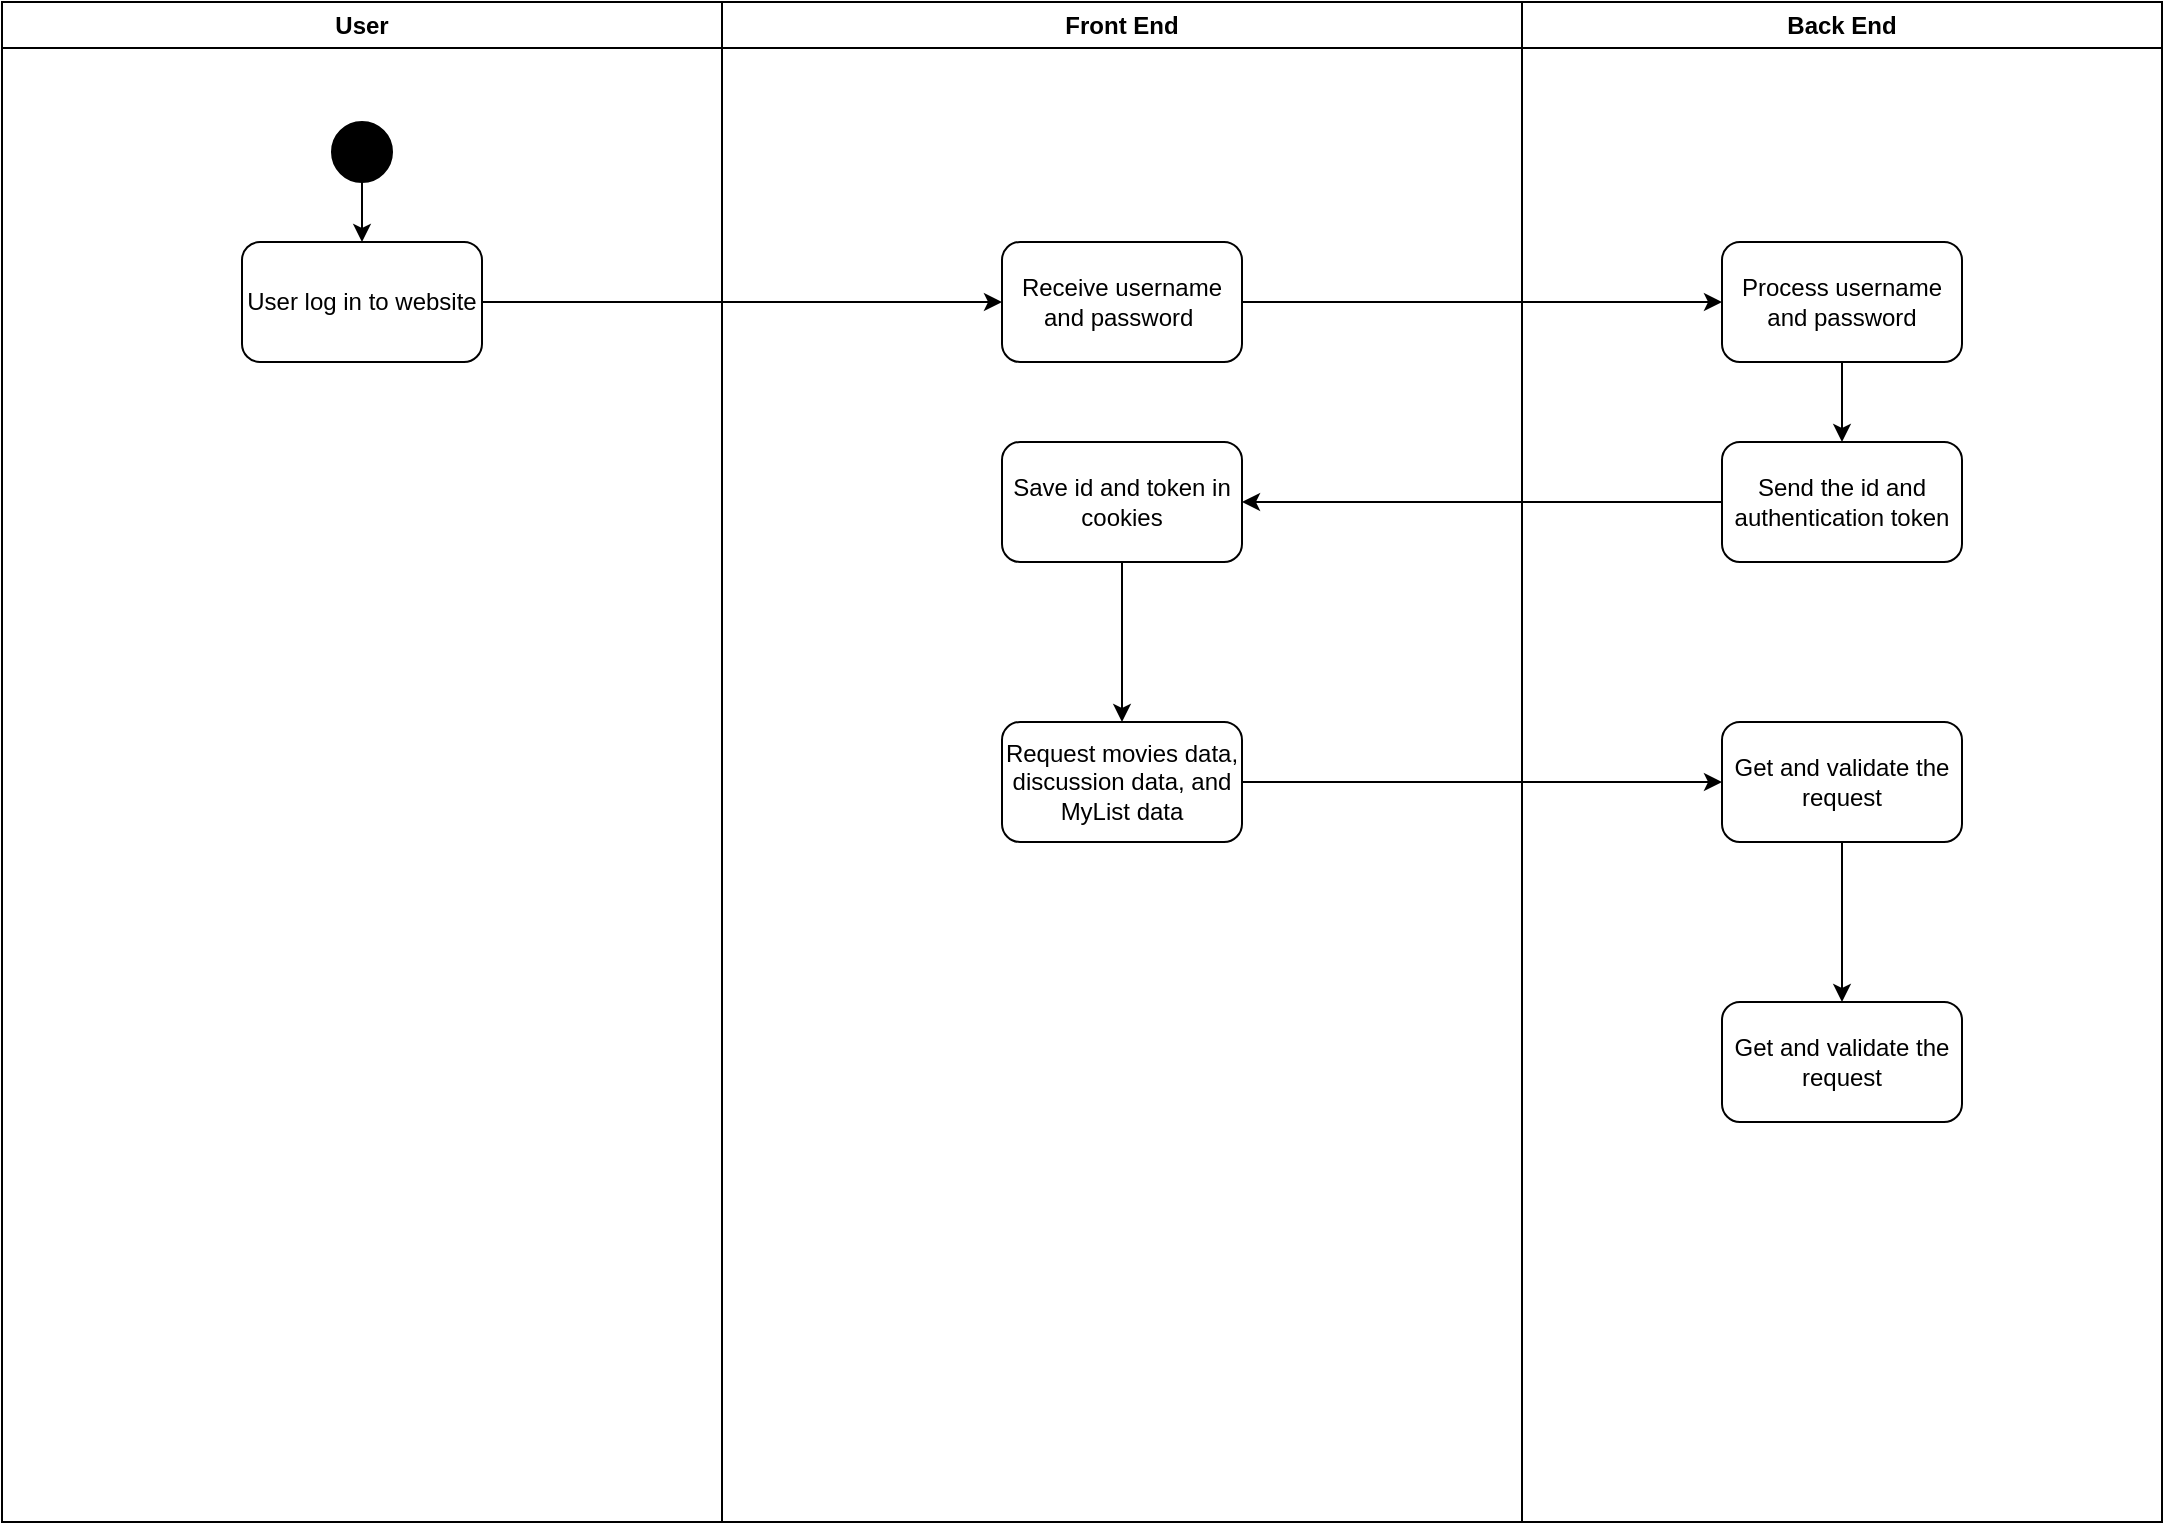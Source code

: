 <mxfile version="22.1.4" type="github">
  <diagram name="Page-1" id="M_UugY_NXWPGBNVr_hrX">
    <mxGraphModel dx="899" dy="405" grid="1" gridSize="10" guides="1" tooltips="1" connect="1" arrows="1" fold="1" page="1" pageScale="1" pageWidth="1169" pageHeight="827" math="0" shadow="0">
      <root>
        <mxCell id="0" />
        <mxCell id="1" parent="0" />
        <mxCell id="zU0l_08LZlELBBx7HQ0t-20" value="User" style="swimlane;whiteSpace=wrap;html=1;" vertex="1" parent="1">
          <mxGeometry x="40" y="40" width="360" height="760" as="geometry" />
        </mxCell>
        <mxCell id="zU0l_08LZlELBBx7HQ0t-25" value="" style="edgeStyle=orthogonalEdgeStyle;rounded=0;orthogonalLoop=1;jettySize=auto;html=1;" edge="1" parent="zU0l_08LZlELBBx7HQ0t-20" source="zU0l_08LZlELBBx7HQ0t-23" target="zU0l_08LZlELBBx7HQ0t-24">
          <mxGeometry relative="1" as="geometry" />
        </mxCell>
        <mxCell id="zU0l_08LZlELBBx7HQ0t-23" value="" style="ellipse;whiteSpace=wrap;html=1;aspect=fixed;fillColor=#000000;" vertex="1" parent="zU0l_08LZlELBBx7HQ0t-20">
          <mxGeometry x="165" y="60" width="30" height="30" as="geometry" />
        </mxCell>
        <mxCell id="zU0l_08LZlELBBx7HQ0t-24" value="User log in to website" style="rounded=1;whiteSpace=wrap;html=1;" vertex="1" parent="zU0l_08LZlELBBx7HQ0t-20">
          <mxGeometry x="120" y="120" width="120" height="60" as="geometry" />
        </mxCell>
        <mxCell id="zU0l_08LZlELBBx7HQ0t-21" value="Front End" style="swimlane;whiteSpace=wrap;html=1;" vertex="1" parent="1">
          <mxGeometry x="400" y="40" width="400" height="760" as="geometry" />
        </mxCell>
        <mxCell id="zU0l_08LZlELBBx7HQ0t-26" value="Receive username and password&amp;nbsp;" style="rounded=1;whiteSpace=wrap;html=1;" vertex="1" parent="zU0l_08LZlELBBx7HQ0t-21">
          <mxGeometry x="140" y="120" width="120" height="60" as="geometry" />
        </mxCell>
        <mxCell id="zU0l_08LZlELBBx7HQ0t-35" value="" style="edgeStyle=orthogonalEdgeStyle;rounded=0;orthogonalLoop=1;jettySize=auto;html=1;" edge="1" parent="zU0l_08LZlELBBx7HQ0t-21" source="zU0l_08LZlELBBx7HQ0t-32" target="zU0l_08LZlELBBx7HQ0t-34">
          <mxGeometry relative="1" as="geometry" />
        </mxCell>
        <mxCell id="zU0l_08LZlELBBx7HQ0t-32" value="Save id and token in cookies" style="whiteSpace=wrap;html=1;rounded=1;" vertex="1" parent="zU0l_08LZlELBBx7HQ0t-21">
          <mxGeometry x="140" y="220" width="120" height="60" as="geometry" />
        </mxCell>
        <mxCell id="zU0l_08LZlELBBx7HQ0t-34" value="Request movies data, discussion data, and MyList data" style="whiteSpace=wrap;html=1;rounded=1;" vertex="1" parent="zU0l_08LZlELBBx7HQ0t-21">
          <mxGeometry x="140" y="360" width="120" height="60" as="geometry" />
        </mxCell>
        <mxCell id="zU0l_08LZlELBBx7HQ0t-22" value="Back End" style="swimlane;whiteSpace=wrap;html=1;" vertex="1" parent="1">
          <mxGeometry x="800" y="40" width="320" height="760" as="geometry" />
        </mxCell>
        <mxCell id="zU0l_08LZlELBBx7HQ0t-31" value="" style="edgeStyle=orthogonalEdgeStyle;rounded=0;orthogonalLoop=1;jettySize=auto;html=1;" edge="1" parent="zU0l_08LZlELBBx7HQ0t-22" source="zU0l_08LZlELBBx7HQ0t-28" target="zU0l_08LZlELBBx7HQ0t-30">
          <mxGeometry relative="1" as="geometry" />
        </mxCell>
        <mxCell id="zU0l_08LZlELBBx7HQ0t-28" value="Process username and password" style="rounded=1;whiteSpace=wrap;html=1;" vertex="1" parent="zU0l_08LZlELBBx7HQ0t-22">
          <mxGeometry x="100" y="120" width="120" height="60" as="geometry" />
        </mxCell>
        <mxCell id="zU0l_08LZlELBBx7HQ0t-30" value="Send the id and authentication token" style="rounded=1;whiteSpace=wrap;html=1;" vertex="1" parent="zU0l_08LZlELBBx7HQ0t-22">
          <mxGeometry x="100" y="220" width="120" height="60" as="geometry" />
        </mxCell>
        <mxCell id="zU0l_08LZlELBBx7HQ0t-43" value="" style="edgeStyle=orthogonalEdgeStyle;rounded=0;orthogonalLoop=1;jettySize=auto;html=1;" edge="1" parent="zU0l_08LZlELBBx7HQ0t-22" source="zU0l_08LZlELBBx7HQ0t-40" target="zU0l_08LZlELBBx7HQ0t-42">
          <mxGeometry relative="1" as="geometry" />
        </mxCell>
        <mxCell id="zU0l_08LZlELBBx7HQ0t-40" value="Get and validate the request" style="rounded=1;whiteSpace=wrap;html=1;" vertex="1" parent="zU0l_08LZlELBBx7HQ0t-22">
          <mxGeometry x="100" y="360" width="120" height="60" as="geometry" />
        </mxCell>
        <mxCell id="zU0l_08LZlELBBx7HQ0t-42" value="Get and validate the request" style="rounded=1;whiteSpace=wrap;html=1;" vertex="1" parent="zU0l_08LZlELBBx7HQ0t-22">
          <mxGeometry x="100" y="500" width="120" height="60" as="geometry" />
        </mxCell>
        <mxCell id="zU0l_08LZlELBBx7HQ0t-27" value="" style="endArrow=classic;html=1;rounded=0;entryX=0;entryY=0.5;entryDx=0;entryDy=0;exitX=1;exitY=0.5;exitDx=0;exitDy=0;" edge="1" parent="1" source="zU0l_08LZlELBBx7HQ0t-24" target="zU0l_08LZlELBBx7HQ0t-26">
          <mxGeometry width="50" height="50" relative="1" as="geometry">
            <mxPoint x="520" y="260" as="sourcePoint" />
            <mxPoint x="570" y="210" as="targetPoint" />
          </mxGeometry>
        </mxCell>
        <mxCell id="zU0l_08LZlELBBx7HQ0t-29" value="" style="endArrow=classic;html=1;rounded=0;entryX=0;entryY=0.5;entryDx=0;entryDy=0;exitX=1;exitY=0.5;exitDx=0;exitDy=0;" edge="1" parent="1" source="zU0l_08LZlELBBx7HQ0t-26" target="zU0l_08LZlELBBx7HQ0t-28">
          <mxGeometry width="50" height="50" relative="1" as="geometry">
            <mxPoint x="800" y="250" as="sourcePoint" />
            <mxPoint x="850" y="200" as="targetPoint" />
          </mxGeometry>
        </mxCell>
        <mxCell id="zU0l_08LZlELBBx7HQ0t-33" value="" style="edgeStyle=orthogonalEdgeStyle;rounded=0;orthogonalLoop=1;jettySize=auto;html=1;" edge="1" parent="1" source="zU0l_08LZlELBBx7HQ0t-30" target="zU0l_08LZlELBBx7HQ0t-32">
          <mxGeometry relative="1" as="geometry" />
        </mxCell>
        <mxCell id="zU0l_08LZlELBBx7HQ0t-41" value="" style="endArrow=classic;html=1;rounded=0;entryX=0;entryY=0.5;entryDx=0;entryDy=0;exitX=1;exitY=0.5;exitDx=0;exitDy=0;" edge="1" parent="1" source="zU0l_08LZlELBBx7HQ0t-34" target="zU0l_08LZlELBBx7HQ0t-40">
          <mxGeometry width="50" height="50" relative="1" as="geometry">
            <mxPoint x="740" y="420" as="sourcePoint" />
            <mxPoint x="790" y="370" as="targetPoint" />
          </mxGeometry>
        </mxCell>
      </root>
    </mxGraphModel>
  </diagram>
</mxfile>
